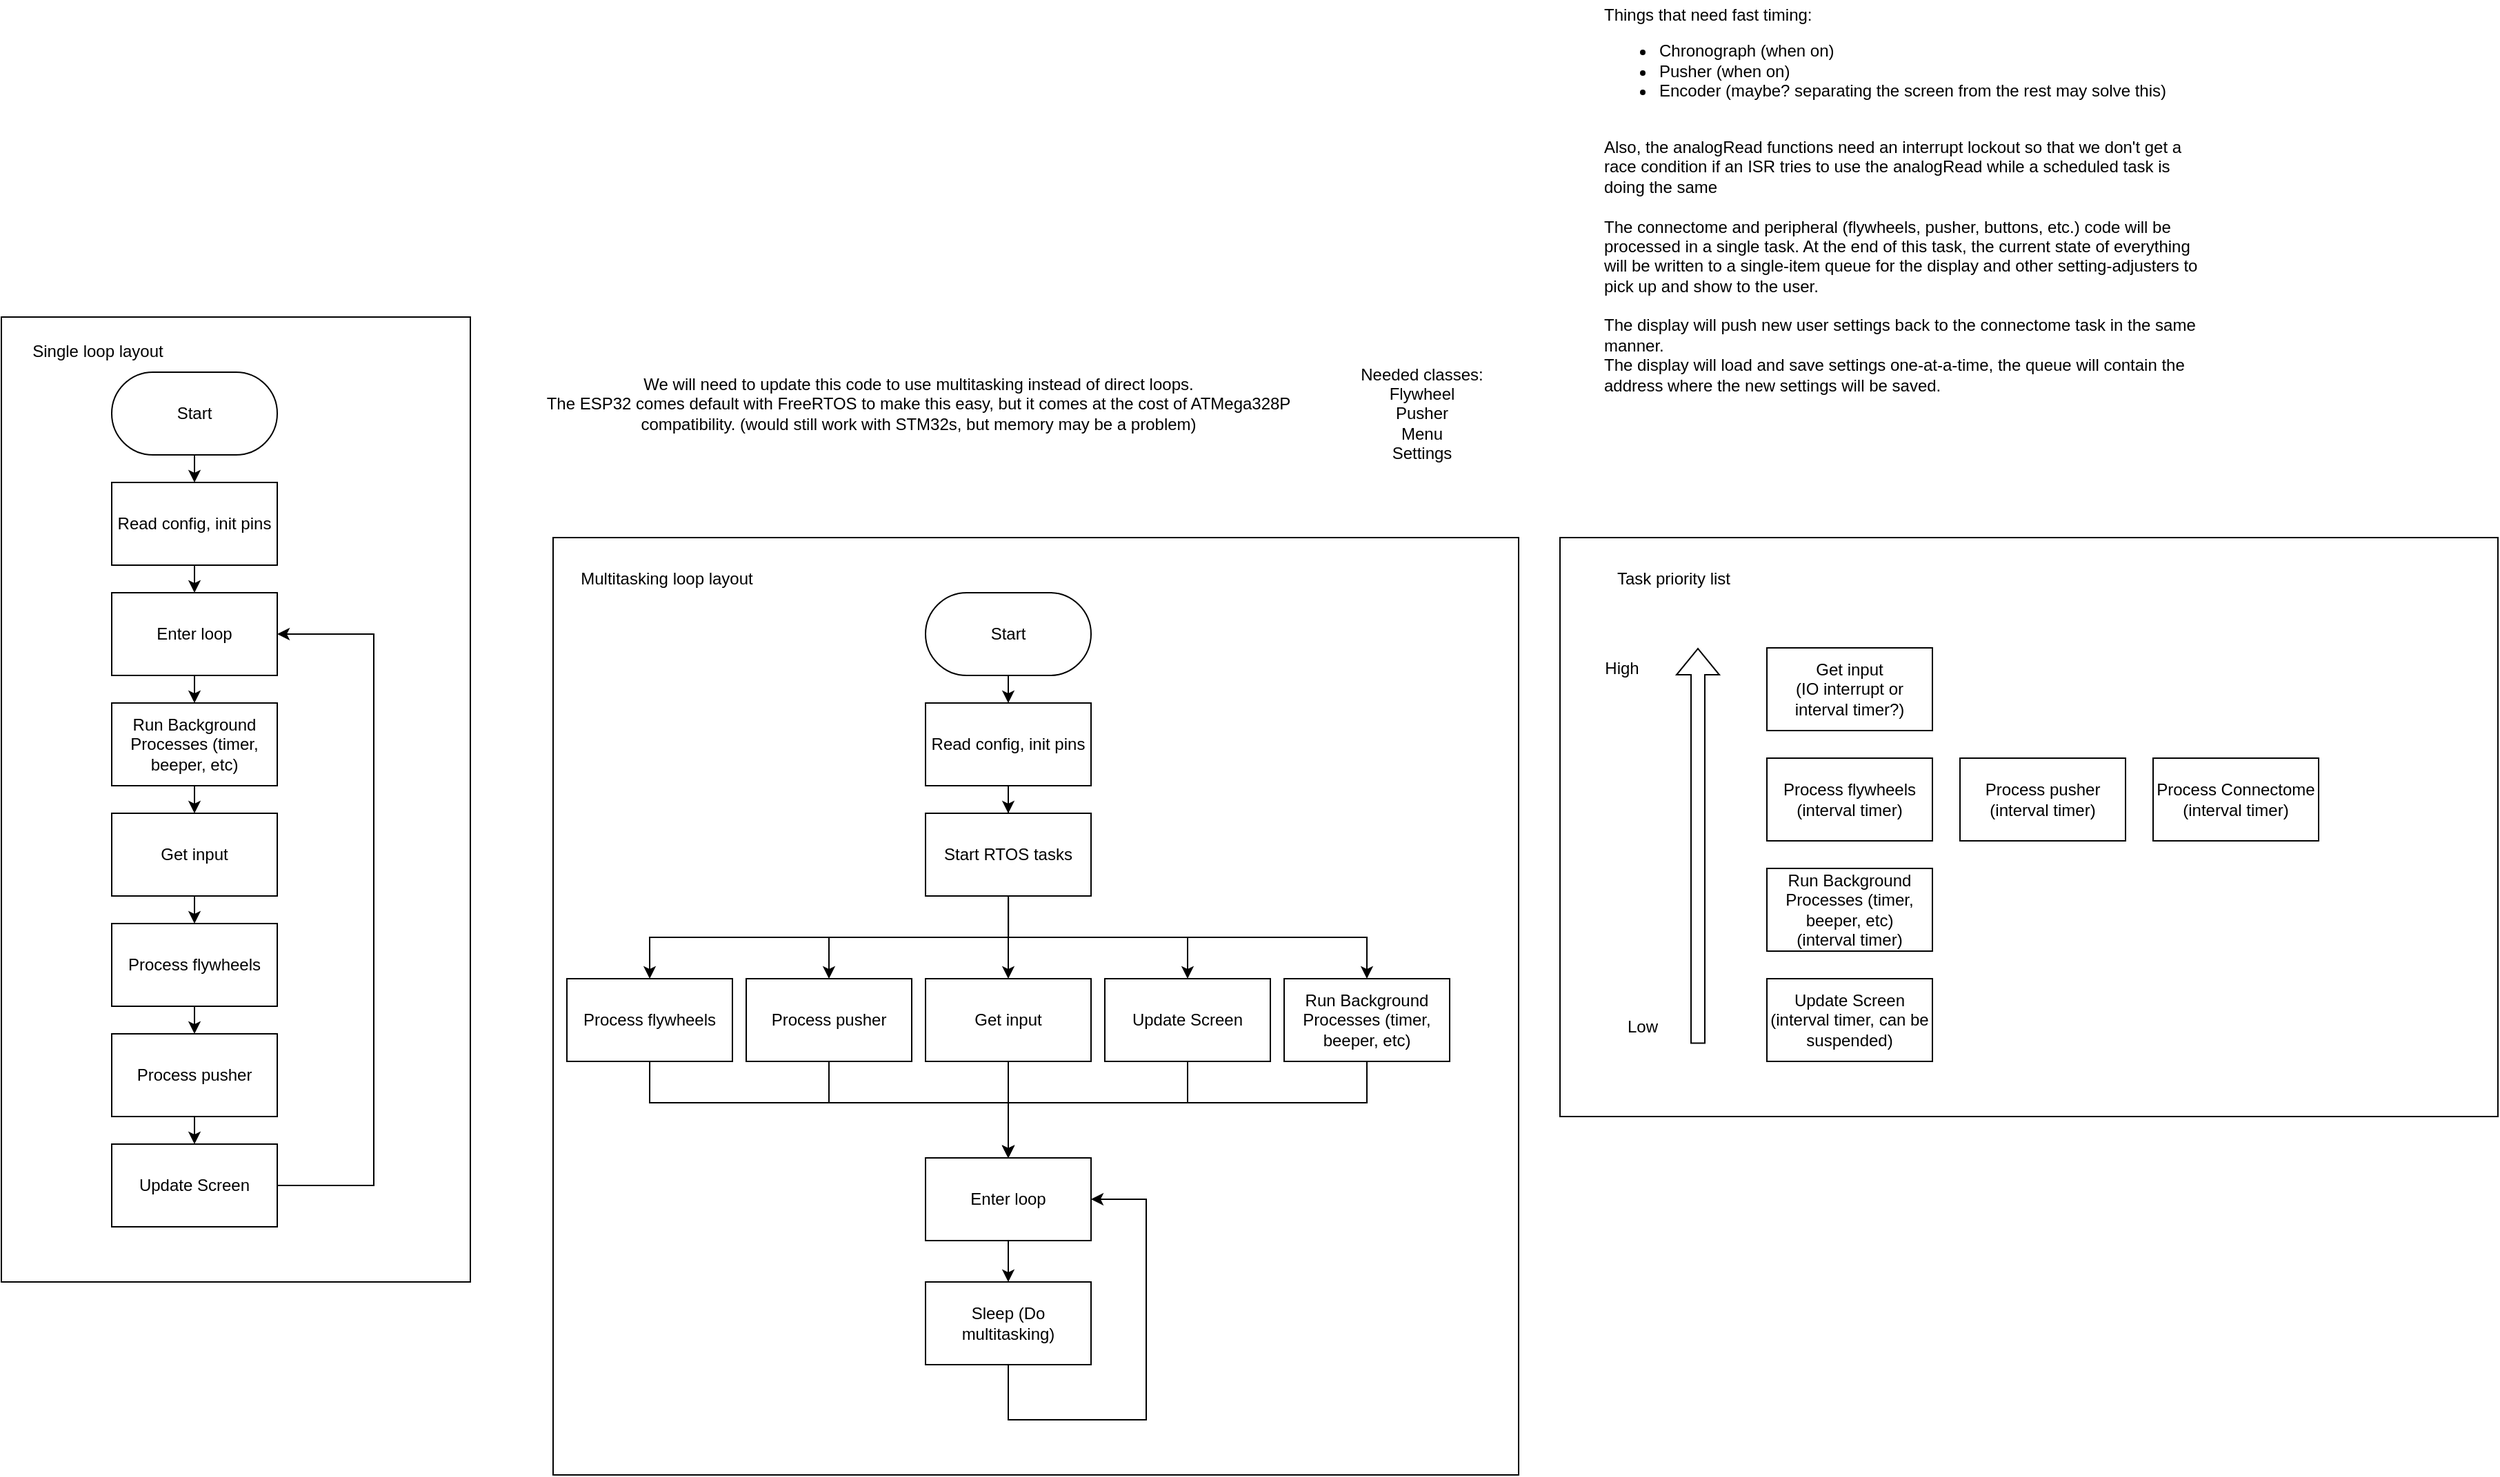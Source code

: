 <mxfile version="22.1.3" type="device" pages="8">
  <diagram name="Main" id="S1vQzTJ0WQg2u6IEPUsZ">
    <mxGraphModel dx="1103" dy="1747" grid="1" gridSize="10" guides="1" tooltips="1" connect="1" arrows="1" fold="1" page="1" pageScale="1" pageWidth="850" pageHeight="1100" math="0" shadow="0">
      <root>
        <mxCell id="0" />
        <mxCell id="1" parent="0" />
        <mxCell id="KM-XIaIKcO5ZtKOd6oEz-45" value="" style="rounded=0;whiteSpace=wrap;html=1;fillColor=none;" vertex="1" parent="1">
          <mxGeometry x="400" y="160" width="700" height="680" as="geometry" />
        </mxCell>
        <mxCell id="KM-XIaIKcO5ZtKOd6oEz-3" value="" style="rounded=0;whiteSpace=wrap;html=1;fillColor=none;" vertex="1" parent="1">
          <mxGeometry width="340" height="700" as="geometry" />
        </mxCell>
        <mxCell id="q971Q7M62E0JYWFewIVm-9" style="edgeStyle=orthogonalEdgeStyle;rounded=0;orthogonalLoop=1;jettySize=auto;html=1;exitX=0.5;exitY=1;exitDx=0;exitDy=0;entryX=0.5;entryY=0;entryDx=0;entryDy=0;" parent="1" source="q971Q7M62E0JYWFewIVm-6" target="q971Q7M62E0JYWFewIVm-8" edge="1">
          <mxGeometry relative="1" as="geometry" />
        </mxCell>
        <mxCell id="q971Q7M62E0JYWFewIVm-6" value="Start" style="rounded=1;whiteSpace=wrap;html=1;arcSize=50;" parent="1" vertex="1">
          <mxGeometry x="80" y="40" width="120" height="60" as="geometry" />
        </mxCell>
        <mxCell id="q971Q7M62E0JYWFewIVm-12" style="edgeStyle=orthogonalEdgeStyle;rounded=0;orthogonalLoop=1;jettySize=auto;html=1;exitX=0.5;exitY=1;exitDx=0;exitDy=0;entryX=0.5;entryY=0;entryDx=0;entryDy=0;" parent="1" source="q971Q7M62E0JYWFewIVm-8" target="q971Q7M62E0JYWFewIVm-10" edge="1">
          <mxGeometry relative="1" as="geometry" />
        </mxCell>
        <mxCell id="q971Q7M62E0JYWFewIVm-8" value="Read config, init pins" style="rounded=0;whiteSpace=wrap;html=1;" parent="1" vertex="1">
          <mxGeometry x="80" y="120" width="120" height="60" as="geometry" />
        </mxCell>
        <mxCell id="q971Q7M62E0JYWFewIVm-22" style="edgeStyle=orthogonalEdgeStyle;rounded=0;orthogonalLoop=1;jettySize=auto;html=1;exitX=0.5;exitY=1;exitDx=0;exitDy=0;entryX=0.5;entryY=0;entryDx=0;entryDy=0;" parent="1" source="q971Q7M62E0JYWFewIVm-10" target="q971Q7M62E0JYWFewIVm-21" edge="1">
          <mxGeometry relative="1" as="geometry" />
        </mxCell>
        <mxCell id="q971Q7M62E0JYWFewIVm-10" value="Enter loop" style="rounded=0;whiteSpace=wrap;html=1;" parent="1" vertex="1">
          <mxGeometry x="80" y="200" width="120" height="60" as="geometry" />
        </mxCell>
        <mxCell id="q971Q7M62E0JYWFewIVm-16" style="edgeStyle=orthogonalEdgeStyle;rounded=0;orthogonalLoop=1;jettySize=auto;html=1;exitX=0.5;exitY=1;exitDx=0;exitDy=0;entryX=0.5;entryY=0;entryDx=0;entryDy=0;" parent="1" source="q971Q7M62E0JYWFewIVm-13" target="q971Q7M62E0JYWFewIVm-15" edge="1">
          <mxGeometry relative="1" as="geometry" />
        </mxCell>
        <mxCell id="q971Q7M62E0JYWFewIVm-13" value="Get input" style="rounded=0;whiteSpace=wrap;html=1;" parent="1" vertex="1">
          <mxGeometry x="80" y="360" width="120" height="60" as="geometry" />
        </mxCell>
        <mxCell id="q971Q7M62E0JYWFewIVm-20" style="edgeStyle=orthogonalEdgeStyle;rounded=0;orthogonalLoop=1;jettySize=auto;html=1;exitX=0.5;exitY=1;exitDx=0;exitDy=0;entryX=0.5;entryY=0;entryDx=0;entryDy=0;" parent="1" source="q971Q7M62E0JYWFewIVm-15" target="q971Q7M62E0JYWFewIVm-17" edge="1">
          <mxGeometry relative="1" as="geometry" />
        </mxCell>
        <mxCell id="q971Q7M62E0JYWFewIVm-15" value="Process flywheels" style="rounded=0;whiteSpace=wrap;html=1;" parent="1" vertex="1">
          <mxGeometry x="80" y="440" width="120" height="60" as="geometry" />
        </mxCell>
        <mxCell id="q971Q7M62E0JYWFewIVm-19" style="edgeStyle=orthogonalEdgeStyle;rounded=0;orthogonalLoop=1;jettySize=auto;html=1;exitX=0.5;exitY=1;exitDx=0;exitDy=0;entryX=0.5;entryY=0;entryDx=0;entryDy=0;" parent="1" source="q971Q7M62E0JYWFewIVm-17" target="q971Q7M62E0JYWFewIVm-18" edge="1">
          <mxGeometry relative="1" as="geometry" />
        </mxCell>
        <mxCell id="q971Q7M62E0JYWFewIVm-17" value="Process pusher" style="rounded=0;whiteSpace=wrap;html=1;" parent="1" vertex="1">
          <mxGeometry x="80" y="520" width="120" height="60" as="geometry" />
        </mxCell>
        <mxCell id="q971Q7M62E0JYWFewIVm-24" style="edgeStyle=orthogonalEdgeStyle;rounded=0;orthogonalLoop=1;jettySize=auto;html=1;exitX=1;exitY=0.5;exitDx=0;exitDy=0;entryX=1;entryY=0.5;entryDx=0;entryDy=0;" parent="1" source="q971Q7M62E0JYWFewIVm-18" target="q971Q7M62E0JYWFewIVm-10" edge="1">
          <mxGeometry relative="1" as="geometry">
            <mxPoint x="230" y="250" as="targetPoint" />
            <Array as="points">
              <mxPoint x="270" y="630" />
              <mxPoint x="270" y="230" />
            </Array>
          </mxGeometry>
        </mxCell>
        <mxCell id="q971Q7M62E0JYWFewIVm-18" value="Update Screen" style="rounded=0;whiteSpace=wrap;html=1;" parent="1" vertex="1">
          <mxGeometry x="80" y="600" width="120" height="60" as="geometry" />
        </mxCell>
        <mxCell id="q971Q7M62E0JYWFewIVm-23" style="edgeStyle=orthogonalEdgeStyle;rounded=0;orthogonalLoop=1;jettySize=auto;html=1;exitX=0.5;exitY=1;exitDx=0;exitDy=0;entryX=0.5;entryY=0;entryDx=0;entryDy=0;" parent="1" source="q971Q7M62E0JYWFewIVm-21" target="q971Q7M62E0JYWFewIVm-13" edge="1">
          <mxGeometry relative="1" as="geometry" />
        </mxCell>
        <mxCell id="q971Q7M62E0JYWFewIVm-21" value="Run Background Processes (timer, beeper, etc)" style="rounded=0;whiteSpace=wrap;html=1;" parent="1" vertex="1">
          <mxGeometry x="80" y="280" width="120" height="60" as="geometry" />
        </mxCell>
        <mxCell id="Ufhu8UNwI29cVYtVg4LL-1" value="Needed classes:&lt;br&gt;Flywheel&lt;br&gt;Pusher&lt;br&gt;Menu&lt;br&gt;Settings" style="text;html=1;strokeColor=none;fillColor=none;align=center;verticalAlign=middle;whiteSpace=wrap;rounded=0;" parent="1" vertex="1">
          <mxGeometry x="950" y="10" width="160" height="120" as="geometry" />
        </mxCell>
        <mxCell id="KM-XIaIKcO5ZtKOd6oEz-1" value="We will need to update this code to use multitasking instead of direct loops.&lt;br&gt;The ESP32 comes default with FreeRTOS to make this easy, but it comes at the cost of ATMega328P compatibility. (would still work with STM32s, but memory may be a problem)&lt;br&gt;&lt;br&gt;" style="text;html=1;strokeColor=none;fillColor=none;align=center;verticalAlign=middle;whiteSpace=wrap;rounded=0;" vertex="1" parent="1">
          <mxGeometry x="380" y="-5" width="570" height="150" as="geometry" />
        </mxCell>
        <mxCell id="KM-XIaIKcO5ZtKOd6oEz-4" value="Single loop layout" style="text;html=1;strokeColor=none;fillColor=none;align=center;verticalAlign=middle;whiteSpace=wrap;rounded=0;" vertex="1" parent="1">
          <mxGeometry x="10" y="10" width="120" height="30" as="geometry" />
        </mxCell>
        <mxCell id="KM-XIaIKcO5ZtKOd6oEz-5" style="edgeStyle=orthogonalEdgeStyle;rounded=0;orthogonalLoop=1;jettySize=auto;html=1;exitX=0.5;exitY=1;exitDx=0;exitDy=0;entryX=0.5;entryY=0;entryDx=0;entryDy=0;" edge="1" parent="1" target="KM-XIaIKcO5ZtKOd6oEz-7">
          <mxGeometry relative="1" as="geometry">
            <mxPoint x="730" y="260" as="sourcePoint" />
          </mxGeometry>
        </mxCell>
        <mxCell id="KM-XIaIKcO5ZtKOd6oEz-43" value="" style="edgeStyle=orthogonalEdgeStyle;rounded=0;orthogonalLoop=1;jettySize=auto;html=1;" edge="1" parent="1" source="KM-XIaIKcO5ZtKOd6oEz-7" target="KM-XIaIKcO5ZtKOd6oEz-24">
          <mxGeometry relative="1" as="geometry" />
        </mxCell>
        <mxCell id="KM-XIaIKcO5ZtKOd6oEz-7" value="Read config, init pins" style="rounded=0;whiteSpace=wrap;html=1;" vertex="1" parent="1">
          <mxGeometry x="670" y="280" width="120" height="60" as="geometry" />
        </mxCell>
        <mxCell id="KM-XIaIKcO5ZtKOd6oEz-11" value="Get input" style="rounded=0;whiteSpace=wrap;html=1;" vertex="1" parent="1">
          <mxGeometry x="670" y="480" width="120" height="60" as="geometry" />
        </mxCell>
        <mxCell id="KM-XIaIKcO5ZtKOd6oEz-13" value="Process flywheels" style="rounded=0;whiteSpace=wrap;html=1;" vertex="1" parent="1">
          <mxGeometry x="410" y="480" width="120" height="60" as="geometry" />
        </mxCell>
        <mxCell id="KM-XIaIKcO5ZtKOd6oEz-15" value="Process pusher" style="rounded=0;whiteSpace=wrap;html=1;" vertex="1" parent="1">
          <mxGeometry x="540" y="480" width="120" height="60" as="geometry" />
        </mxCell>
        <mxCell id="KM-XIaIKcO5ZtKOd6oEz-40" value="" style="edgeStyle=orthogonalEdgeStyle;rounded=0;orthogonalLoop=1;jettySize=auto;html=1;entryX=0.5;entryY=0;entryDx=0;entryDy=0;" edge="1" parent="1" source="KM-XIaIKcO5ZtKOd6oEz-17" target="KM-XIaIKcO5ZtKOd6oEz-36">
          <mxGeometry relative="1" as="geometry">
            <mxPoint x="730" y="610" as="targetPoint" />
            <Array as="points">
              <mxPoint x="860" y="570" />
              <mxPoint x="730" y="570" />
            </Array>
          </mxGeometry>
        </mxCell>
        <mxCell id="KM-XIaIKcO5ZtKOd6oEz-17" value="Update Screen" style="rounded=0;whiteSpace=wrap;html=1;" vertex="1" parent="1">
          <mxGeometry x="800" y="480" width="120" height="60" as="geometry" />
        </mxCell>
        <mxCell id="KM-XIaIKcO5ZtKOd6oEz-42" value="" style="edgeStyle=orthogonalEdgeStyle;rounded=0;orthogonalLoop=1;jettySize=auto;html=1;entryX=0.5;entryY=0;entryDx=0;entryDy=0;" edge="1" parent="1" source="KM-XIaIKcO5ZtKOd6oEz-19" target="KM-XIaIKcO5ZtKOd6oEz-36">
          <mxGeometry relative="1" as="geometry">
            <mxPoint x="990.0" y="650" as="targetPoint" />
            <Array as="points">
              <mxPoint x="990" y="570" />
              <mxPoint x="730" y="570" />
            </Array>
          </mxGeometry>
        </mxCell>
        <mxCell id="KM-XIaIKcO5ZtKOd6oEz-19" value="Run Background Processes (timer, beeper, etc)" style="rounded=0;whiteSpace=wrap;html=1;" vertex="1" parent="1">
          <mxGeometry x="930" y="480" width="120" height="60" as="geometry" />
        </mxCell>
        <mxCell id="KM-XIaIKcO5ZtKOd6oEz-20" value="Start" style="rounded=1;whiteSpace=wrap;html=1;arcSize=50;" vertex="1" parent="1">
          <mxGeometry x="670" y="200" width="120" height="60" as="geometry" />
        </mxCell>
        <mxCell id="KM-XIaIKcO5ZtKOd6oEz-21" value="Sleep (Do multitasking)" style="rounded=0;whiteSpace=wrap;html=1;" vertex="1" parent="1">
          <mxGeometry x="670" y="700" width="120" height="60" as="geometry" />
        </mxCell>
        <mxCell id="KM-XIaIKcO5ZtKOd6oEz-23" value="" style="edgeStyle=orthogonalEdgeStyle;rounded=0;orthogonalLoop=1;jettySize=auto;html=1;entryX=1;entryY=0.5;entryDx=0;entryDy=0;exitX=0.667;exitY=1;exitDx=0;exitDy=0;exitPerimeter=0;" edge="1" parent="1" source="KM-XIaIKcO5ZtKOd6oEz-21" target="KM-XIaIKcO5ZtKOd6oEz-36">
          <mxGeometry relative="1" as="geometry">
            <mxPoint x="729.76" y="830" as="sourcePoint" />
            <mxPoint x="790" y="720" as="targetPoint" />
            <Array as="points">
              <mxPoint x="730" y="760" />
              <mxPoint x="730" y="800" />
              <mxPoint x="830" y="800" />
              <mxPoint x="830" y="640" />
            </Array>
          </mxGeometry>
        </mxCell>
        <mxCell id="KM-XIaIKcO5ZtKOd6oEz-24" value="Start RTOS tasks" style="rounded=0;whiteSpace=wrap;html=1;" vertex="1" parent="1">
          <mxGeometry x="670" y="360" width="120" height="60" as="geometry" />
        </mxCell>
        <mxCell id="KM-XIaIKcO5ZtKOd6oEz-26" value="" style="edgeStyle=orthogonalEdgeStyle;rounded=0;orthogonalLoop=1;jettySize=auto;html=1;entryX=0.5;entryY=0;entryDx=0;entryDy=0;" edge="1" parent="1" target="KM-XIaIKcO5ZtKOd6oEz-11">
          <mxGeometry relative="1" as="geometry">
            <mxPoint x="730.03" y="420" as="sourcePoint" />
            <mxPoint x="790.27" y="310" as="targetPoint" />
            <Array as="points">
              <mxPoint x="730" y="450" />
              <mxPoint x="730" y="450" />
            </Array>
          </mxGeometry>
        </mxCell>
        <mxCell id="KM-XIaIKcO5ZtKOd6oEz-27" value="" style="edgeStyle=orthogonalEdgeStyle;rounded=0;orthogonalLoop=1;jettySize=auto;html=1;entryX=0.5;entryY=0;entryDx=0;entryDy=0;" edge="1" parent="1" target="KM-XIaIKcO5ZtKOd6oEz-17">
          <mxGeometry relative="1" as="geometry">
            <mxPoint x="730" y="420" as="sourcePoint" />
            <mxPoint x="740" y="490" as="targetPoint" />
            <Array as="points">
              <mxPoint x="730" y="450" />
              <mxPoint x="860" y="450" />
            </Array>
          </mxGeometry>
        </mxCell>
        <mxCell id="KM-XIaIKcO5ZtKOd6oEz-28" value="" style="edgeStyle=orthogonalEdgeStyle;rounded=0;orthogonalLoop=1;jettySize=auto;html=1;entryX=0.5;entryY=0;entryDx=0;entryDy=0;" edge="1" parent="1" target="KM-XIaIKcO5ZtKOd6oEz-19">
          <mxGeometry relative="1" as="geometry">
            <mxPoint x="730" y="420" as="sourcePoint" />
            <mxPoint x="860.06" y="460" as="targetPoint" />
            <Array as="points">
              <mxPoint x="730" y="450" />
              <mxPoint x="990" y="450" />
            </Array>
          </mxGeometry>
        </mxCell>
        <mxCell id="KM-XIaIKcO5ZtKOd6oEz-29" value="" style="edgeStyle=orthogonalEdgeStyle;rounded=0;orthogonalLoop=1;jettySize=auto;html=1;entryX=0.5;entryY=0;entryDx=0;entryDy=0;" edge="1" parent="1" target="KM-XIaIKcO5ZtKOd6oEz-15">
          <mxGeometry relative="1" as="geometry">
            <mxPoint x="730.06" y="420" as="sourcePoint" />
            <mxPoint x="660.03" y="490" as="targetPoint" />
            <Array as="points">
              <mxPoint x="730" y="450" />
              <mxPoint x="600" y="450" />
            </Array>
          </mxGeometry>
        </mxCell>
        <mxCell id="KM-XIaIKcO5ZtKOd6oEz-30" value="" style="edgeStyle=orthogonalEdgeStyle;rounded=0;orthogonalLoop=1;jettySize=auto;html=1;entryX=0.5;entryY=0;entryDx=0;entryDy=0;exitX=0.5;exitY=1;exitDx=0;exitDy=0;" edge="1" parent="1" source="KM-XIaIKcO5ZtKOd6oEz-24">
          <mxGeometry relative="1" as="geometry">
            <mxPoint x="600.09" y="420" as="sourcePoint" />
            <mxPoint x="470.03" y="480" as="targetPoint" />
            <Array as="points">
              <mxPoint x="730" y="450" />
              <mxPoint x="470" y="450" />
            </Array>
          </mxGeometry>
        </mxCell>
        <mxCell id="KM-XIaIKcO5ZtKOd6oEz-34" value="" style="edgeStyle=orthogonalEdgeStyle;rounded=0;orthogonalLoop=1;jettySize=auto;html=1;entryX=0.5;entryY=0;entryDx=0;entryDy=0;" edge="1" parent="1" target="KM-XIaIKcO5ZtKOd6oEz-36">
          <mxGeometry relative="1" as="geometry">
            <mxPoint x="470.03" y="540" as="sourcePoint" />
            <mxPoint x="720" y="640" as="targetPoint" />
            <Array as="points">
              <mxPoint x="470" y="570" />
              <mxPoint x="730" y="570" />
            </Array>
          </mxGeometry>
        </mxCell>
        <mxCell id="KM-XIaIKcO5ZtKOd6oEz-44" value="" style="edgeStyle=orthogonalEdgeStyle;rounded=0;orthogonalLoop=1;jettySize=auto;html=1;" edge="1" parent="1" source="KM-XIaIKcO5ZtKOd6oEz-36" target="KM-XIaIKcO5ZtKOd6oEz-21">
          <mxGeometry relative="1" as="geometry" />
        </mxCell>
        <mxCell id="KM-XIaIKcO5ZtKOd6oEz-36" value="Enter loop" style="rounded=0;whiteSpace=wrap;html=1;" vertex="1" parent="1">
          <mxGeometry x="670" y="610" width="120" height="60" as="geometry" />
        </mxCell>
        <mxCell id="KM-XIaIKcO5ZtKOd6oEz-37" value="" style="edgeStyle=orthogonalEdgeStyle;rounded=0;orthogonalLoop=1;jettySize=auto;html=1;entryX=0.5;entryY=0;entryDx=0;entryDy=0;exitX=0.5;exitY=1;exitDx=0;exitDy=0;" edge="1" parent="1" source="KM-XIaIKcO5ZtKOd6oEz-15" target="KM-XIaIKcO5ZtKOd6oEz-36">
          <mxGeometry relative="1" as="geometry">
            <mxPoint x="600" y="550" as="sourcePoint" />
            <mxPoint x="720.03" y="640" as="targetPoint" />
            <Array as="points">
              <mxPoint x="600" y="570" />
              <mxPoint x="730" y="570" />
            </Array>
          </mxGeometry>
        </mxCell>
        <mxCell id="KM-XIaIKcO5ZtKOd6oEz-38" value="" style="edgeStyle=orthogonalEdgeStyle;rounded=0;orthogonalLoop=1;jettySize=auto;html=1;exitX=0.5;exitY=1;exitDx=0;exitDy=0;entryX=0.5;entryY=0;entryDx=0;entryDy=0;" edge="1" parent="1" source="KM-XIaIKcO5ZtKOd6oEz-11" target="KM-XIaIKcO5ZtKOd6oEz-36">
          <mxGeometry relative="1" as="geometry">
            <mxPoint x="729.86" y="550" as="sourcePoint" />
            <mxPoint x="729.86" y="590" as="targetPoint" />
            <Array as="points" />
          </mxGeometry>
        </mxCell>
        <mxCell id="KM-XIaIKcO5ZtKOd6oEz-46" value="Multitasking loop layout" style="text;html=1;strokeColor=none;fillColor=none;align=center;verticalAlign=middle;whiteSpace=wrap;rounded=0;" vertex="1" parent="1">
          <mxGeometry x="415" y="175" width="135" height="30" as="geometry" />
        </mxCell>
        <mxCell id="KM-XIaIKcO5ZtKOd6oEz-47" value="" style="rounded=0;whiteSpace=wrap;html=1;fillColor=none;" vertex="1" parent="1">
          <mxGeometry x="1130" y="160" width="680" height="420" as="geometry" />
        </mxCell>
        <mxCell id="KM-XIaIKcO5ZtKOd6oEz-48" value="Task priority list" style="text;html=1;strokeColor=none;fillColor=none;align=center;verticalAlign=middle;whiteSpace=wrap;rounded=0;" vertex="1" parent="1">
          <mxGeometry x="1145" y="175" width="135" height="30" as="geometry" />
        </mxCell>
        <mxCell id="KM-XIaIKcO5ZtKOd6oEz-49" value="Process flywheels&lt;br&gt;(interval timer)" style="rounded=0;whiteSpace=wrap;html=1;" vertex="1" parent="1">
          <mxGeometry x="1280" y="320" width="120" height="60" as="geometry" />
        </mxCell>
        <mxCell id="KM-XIaIKcO5ZtKOd6oEz-50" value="Process pusher&lt;br&gt;(interval timer)" style="rounded=0;whiteSpace=wrap;html=1;" vertex="1" parent="1">
          <mxGeometry x="1420" y="320" width="120" height="60" as="geometry" />
        </mxCell>
        <mxCell id="KM-XIaIKcO5ZtKOd6oEz-52" value="Get input&lt;br&gt;(IO interrupt or interval timer?)" style="rounded=0;whiteSpace=wrap;html=1;" vertex="1" parent="1">
          <mxGeometry x="1280" y="240" width="120" height="60" as="geometry" />
        </mxCell>
        <mxCell id="KM-XIaIKcO5ZtKOd6oEz-53" value="Run Background Processes (timer, beeper, etc)&lt;br&gt;(interval timer)" style="rounded=0;whiteSpace=wrap;html=1;" vertex="1" parent="1">
          <mxGeometry x="1280" y="400" width="120" height="60" as="geometry" />
        </mxCell>
        <mxCell id="KM-XIaIKcO5ZtKOd6oEz-54" value="Update Screen&lt;br&gt;(interval timer, can be suspended)" style="rounded=0;whiteSpace=wrap;html=1;" vertex="1" parent="1">
          <mxGeometry x="1280" y="480" width="120" height="60" as="geometry" />
        </mxCell>
        <mxCell id="KM-XIaIKcO5ZtKOd6oEz-55" value="" style="shape=flexArrow;endArrow=classic;html=1;rounded=0;" edge="1" parent="1">
          <mxGeometry width="50" height="50" relative="1" as="geometry">
            <mxPoint x="1230" y="527.31" as="sourcePoint" />
            <mxPoint x="1230" y="240" as="targetPoint" />
          </mxGeometry>
        </mxCell>
        <mxCell id="KM-XIaIKcO5ZtKOd6oEz-57" value="High" style="text;html=1;strokeColor=none;fillColor=none;align=center;verticalAlign=middle;whiteSpace=wrap;rounded=0;" vertex="1" parent="1">
          <mxGeometry x="1145" y="240" width="60" height="30" as="geometry" />
        </mxCell>
        <mxCell id="KM-XIaIKcO5ZtKOd6oEz-58" value="Low" style="text;html=1;strokeColor=none;fillColor=none;align=center;verticalAlign=middle;whiteSpace=wrap;rounded=0;" vertex="1" parent="1">
          <mxGeometry x="1160" y="500" width="60" height="30" as="geometry" />
        </mxCell>
        <mxCell id="KM-XIaIKcO5ZtKOd6oEz-60" value="Process Connectome&lt;br&gt;(interval timer)" style="rounded=0;whiteSpace=wrap;html=1;" vertex="1" parent="1">
          <mxGeometry x="1560" y="320" width="120" height="60" as="geometry" />
        </mxCell>
        <mxCell id="LydwTR3mGLWDLADSgF-S-2" value="Things that need fast timing:&lt;br&gt;&lt;ul&gt;&lt;li&gt;Chronograph (when on)&lt;/li&gt;&lt;li&gt;Pusher (when on)&lt;/li&gt;&lt;li&gt;Encoder (maybe? separating the screen from the rest may solve this)&lt;/li&gt;&lt;/ul&gt;&lt;br&gt;Also, the analogRead functions need an interrupt lockout so that we don&#39;t get a race condition if an ISR tries to use the analogRead while a scheduled task is doing the same&lt;br&gt;&lt;br&gt;The connectome and peripheral (flywheels, pusher, buttons, etc.) code will be processed in a single task. At the end of this task, the current state of everything will be written to a single-item queue for the display and other setting-adjusters to pick up and show to the user.&lt;br&gt;&amp;nbsp;&lt;br&gt;The display will push new user settings back to the connectome task in the same manner.&lt;br&gt;The display will load and save settings one-at-a-time, the queue will contain the address where the new settings will be saved." style="text;html=1;strokeColor=none;fillColor=none;align=left;verticalAlign=middle;whiteSpace=wrap;rounded=0;" vertex="1" parent="1">
          <mxGeometry x="1160" y="-230" width="440" height="290" as="geometry" />
        </mxCell>
      </root>
    </mxGraphModel>
  </diagram>
  <diagram id="bsquM2K0iheDTah16RhR" name="BKProcess">
    <mxGraphModel dx="1434" dy="841" grid="1" gridSize="10" guides="1" tooltips="1" connect="1" arrows="1" fold="1" page="1" pageScale="1" pageWidth="850" pageHeight="1100" math="0" shadow="0">
      <root>
        <mxCell id="0" />
        <mxCell id="1" parent="0" />
        <mxCell id="mD_ZFdqCyU3dgWbyYu75-1" value="&lt;h1&gt;Background Process handler&lt;/h1&gt;&lt;p&gt;Some things like ESC pulses (if D-SHOT) and countdown timers (like the global tick counter) or the buzzer need to be run every cycle. That happens here each box here will represent its own globally available class&lt;/p&gt;" style="text;html=1;strokeColor=none;fillColor=none;spacing=5;spacingTop=-20;whiteSpace=wrap;overflow=hidden;rounded=0;" parent="1" vertex="1">
          <mxGeometry x="10" y="10" width="410" height="120" as="geometry" />
        </mxCell>
        <mxCell id="mD_ZFdqCyU3dgWbyYu75-2" style="edgeStyle=orthogonalEdgeStyle;rounded=0;orthogonalLoop=1;jettySize=auto;html=1;exitX=0.5;exitY=1;exitDx=0;exitDy=0;entryX=0.494;entryY=-0.065;entryDx=0;entryDy=0;entryPerimeter=0;" parent="1" source="mD_ZFdqCyU3dgWbyYu75-3" target="mD_ZFdqCyU3dgWbyYu75-5" edge="1">
          <mxGeometry relative="1" as="geometry" />
        </mxCell>
        <mxCell id="mD_ZFdqCyU3dgWbyYu75-3" value="Enter" style="rounded=1;whiteSpace=wrap;html=1;arcSize=50;" parent="1" vertex="1">
          <mxGeometry x="80" y="120" width="120" height="60" as="geometry" />
        </mxCell>
        <mxCell id="WmsKazbBQj7d4qPn1dMW-2" style="edgeStyle=orthogonalEdgeStyle;rounded=0;orthogonalLoop=1;jettySize=auto;html=1;exitX=0.5;exitY=1;exitDx=0;exitDy=0;entryX=0.5;entryY=0;entryDx=0;entryDy=0;" parent="1" source="mD_ZFdqCyU3dgWbyYu75-5" target="mD_ZFdqCyU3dgWbyYu75-8" edge="1">
          <mxGeometry relative="1" as="geometry" />
        </mxCell>
        <mxCell id="mD_ZFdqCyU3dgWbyYu75-5" value="GetTicks()" style="rounded=0;whiteSpace=wrap;html=1;" parent="1" vertex="1">
          <mxGeometry x="80" y="200" width="120" height="60" as="geometry" />
        </mxCell>
        <mxCell id="mD_ZFdqCyU3dgWbyYu75-6" value="Return" style="rounded=1;whiteSpace=wrap;html=1;arcSize=50;" parent="1" vertex="1">
          <mxGeometry x="80" y="360" width="120" height="60" as="geometry" />
        </mxCell>
        <mxCell id="WmsKazbBQj7d4qPn1dMW-3" style="edgeStyle=orthogonalEdgeStyle;rounded=0;orthogonalLoop=1;jettySize=auto;html=1;exitX=0.5;exitY=1;exitDx=0;exitDy=0;entryX=0.5;entryY=0;entryDx=0;entryDy=0;" parent="1" source="mD_ZFdqCyU3dgWbyYu75-8" target="mD_ZFdqCyU3dgWbyYu75-6" edge="1">
          <mxGeometry relative="1" as="geometry" />
        </mxCell>
        <mxCell id="mD_ZFdqCyU3dgWbyYu75-8" value="Buzzer()" style="rounded=0;whiteSpace=wrap;html=1;" parent="1" vertex="1">
          <mxGeometry x="80" y="280" width="120" height="60" as="geometry" />
        </mxCell>
        <mxCell id="mD_ZFdqCyU3dgWbyYu75-9" value="Everything in the arduino core should have millis(), but this makes it one step more general" style="text;html=1;strokeColor=none;fillColor=none;align=center;verticalAlign=middle;whiteSpace=wrap;rounded=0;" parent="1" vertex="1">
          <mxGeometry x="220" y="190" width="230" height="80" as="geometry" />
        </mxCell>
        <mxCell id="WmsKazbBQj7d4qPn1dMW-1" value="The buzzer will count down with this class, it can be enabled from anywhere, but it&#39;s time-of-life will be determined here" style="text;html=1;strokeColor=none;fillColor=none;align=center;verticalAlign=middle;whiteSpace=wrap;rounded=0;" parent="1" vertex="1">
          <mxGeometry x="230" y="270" width="240" height="70" as="geometry" />
        </mxCell>
      </root>
    </mxGraphModel>
  </diagram>
  <diagram id="3Bh--NBAPYmBV9mKjsxZ" name="Input">
    <mxGraphModel dx="961" dy="633" grid="1" gridSize="10" guides="1" tooltips="1" connect="1" arrows="1" fold="1" page="1" pageScale="1" pageWidth="850" pageHeight="1100" math="0" shadow="0">
      <root>
        <mxCell id="0" />
        <mxCell id="1" parent="0" />
        <mxCell id="MHEMHQJvOe5p6df1pw86-2" value="&lt;h1&gt;Input abstraction Layer&lt;/h1&gt;&lt;p&gt;Input pins are mapped to variables that can be used by all platforms and configurations. This will allow things that may not be connected to be processed without much difference.&lt;/p&gt;" style="text;html=1;strokeColor=none;fillColor=none;spacing=5;spacingTop=-20;whiteSpace=wrap;overflow=hidden;rounded=0;" parent="1" vertex="1">
          <mxGeometry x="10" y="10" width="330" height="120" as="geometry" />
        </mxCell>
        <mxCell id="MHEMHQJvOe5p6df1pw86-7" style="edgeStyle=orthogonalEdgeStyle;rounded=0;orthogonalLoop=1;jettySize=auto;html=1;exitX=0.5;exitY=1;exitDx=0;exitDy=0;entryX=0.494;entryY=-0.065;entryDx=0;entryDy=0;entryPerimeter=0;" parent="1" source="MHEMHQJvOe5p6df1pw86-3" target="MHEMHQJvOe5p6df1pw86-4" edge="1">
          <mxGeometry relative="1" as="geometry" />
        </mxCell>
        <mxCell id="MHEMHQJvOe5p6df1pw86-3" value="Enter" style="rounded=1;whiteSpace=wrap;html=1;arcSize=50;" parent="1" vertex="1">
          <mxGeometry x="80" y="120" width="120" height="60" as="geometry" />
        </mxCell>
        <mxCell id="MHEMHQJvOe5p6df1pw86-8" style="edgeStyle=orthogonalEdgeStyle;rounded=0;orthogonalLoop=1;jettySize=auto;html=1;exitX=0.5;exitY=1;exitDx=0;exitDy=0;entryX=0.5;entryY=0;entryDx=0;entryDy=0;" parent="1" source="MHEMHQJvOe5p6df1pw86-4" target="MHEMHQJvOe5p6df1pw86-6" edge="1">
          <mxGeometry relative="1" as="geometry" />
        </mxCell>
        <mxCell id="MHEMHQJvOe5p6df1pw86-4" value="Map inputs" style="rounded=0;whiteSpace=wrap;html=1;" parent="1" vertex="1">
          <mxGeometry x="80" y="200" width="120" height="60" as="geometry" />
        </mxCell>
        <mxCell id="MHEMHQJvOe5p6df1pw86-6" value="Return" style="rounded=1;whiteSpace=wrap;html=1;arcSize=50;" parent="1" vertex="1">
          <mxGeometry x="80" y="280" width="120" height="60" as="geometry" />
        </mxCell>
        <mxCell id="MHEMHQJvOe5p6df1pw86-9" value="This will be an input class with readonly members (see: https://stackoverflow.com/questions/5424042/class-variables-public-access-read-only-but-private-access-read-write)" style="text;html=1;strokeColor=none;fillColor=none;align=center;verticalAlign=middle;whiteSpace=wrap;rounded=0;" parent="1" vertex="1">
          <mxGeometry x="210" y="190" width="330" height="80" as="geometry" />
        </mxCell>
      </root>
    </mxGraphModel>
  </diagram>
  <diagram id="68GvKNVA1mP3gbJ24CfT" name="Flywheel Process">
    <mxGraphModel dx="1434" dy="841" grid="1" gridSize="10" guides="1" tooltips="1" connect="1" arrows="1" fold="1" page="1" pageScale="1" pageWidth="850" pageHeight="1100" math="0" shadow="0">
      <root>
        <mxCell id="0" />
        <mxCell id="1" parent="0" />
        <mxCell id="2d1kuuoPiERxN79Q7k8u-1" value="&lt;h1&gt;Flywheel process&lt;/h1&gt;&lt;p&gt;Will have its own ticker function because some types of motors (namely DShot) need to be sent manually each frame. Also (Namely DShot) telemetry must be collected every frame&lt;/p&gt;" style="text;html=1;strokeColor=none;fillColor=none;spacing=5;spacingTop=-20;whiteSpace=wrap;overflow=hidden;rounded=0;" parent="1" vertex="1">
          <mxGeometry x="10" y="10" width="330" height="120" as="geometry" />
        </mxCell>
        <mxCell id="2d1kuuoPiERxN79Q7k8u-2" style="edgeStyle=orthogonalEdgeStyle;rounded=0;orthogonalLoop=1;jettySize=auto;html=1;exitX=0.5;exitY=1;exitDx=0;exitDy=0;entryX=0.494;entryY=-0.065;entryDx=0;entryDy=0;entryPerimeter=0;" parent="1" source="2d1kuuoPiERxN79Q7k8u-3" target="2d1kuuoPiERxN79Q7k8u-5" edge="1">
          <mxGeometry relative="1" as="geometry" />
        </mxCell>
        <mxCell id="2d1kuuoPiERxN79Q7k8u-3" value="Enter" style="rounded=1;whiteSpace=wrap;html=1;arcSize=50;" parent="1" vertex="1">
          <mxGeometry x="80" y="120" width="120" height="60" as="geometry" />
        </mxCell>
        <mxCell id="2d1kuuoPiERxN79Q7k8u-9" style="edgeStyle=orthogonalEdgeStyle;rounded=0;orthogonalLoop=1;jettySize=auto;html=1;exitX=0.5;exitY=1;exitDx=0;exitDy=0;entryX=0.5;entryY=0;entryDx=0;entryDy=0;" parent="1" source="2d1kuuoPiERxN79Q7k8u-5" target="2d1kuuoPiERxN79Q7k8u-8" edge="1">
          <mxGeometry relative="1" as="geometry" />
        </mxCell>
        <mxCell id="2d1kuuoPiERxN79Q7k8u-5" value="Drive Motor" style="rounded=0;whiteSpace=wrap;html=1;" parent="1" vertex="1">
          <mxGeometry x="80" y="200" width="120" height="60" as="geometry" />
        </mxCell>
        <mxCell id="2d1kuuoPiERxN79Q7k8u-6" value="Return" style="rounded=1;whiteSpace=wrap;html=1;arcSize=50;" parent="1" vertex="1">
          <mxGeometry x="80" y="460" width="120" height="60" as="geometry" />
        </mxCell>
        <mxCell id="2d1kuuoPiERxN79Q7k8u-7" value="Set the motor output with the latest throttle value" style="text;html=1;strokeColor=none;fillColor=none;align=center;verticalAlign=middle;whiteSpace=wrap;rounded=0;" parent="1" vertex="1">
          <mxGeometry x="210" y="190" width="330" height="80" as="geometry" />
        </mxCell>
        <mxCell id="2d1kuuoPiERxN79Q7k8u-8" value="Process speed" style="rounded=0;whiteSpace=wrap;html=1;" parent="1" vertex="1">
          <mxGeometry x="80" y="280" width="120" height="60" as="geometry" />
        </mxCell>
        <mxCell id="2d1kuuoPiERxN79Q7k8u-10" value="The motor class with have a HasReachedSpeed() boolean. With closed loop motors, this will look at real throttle values and determine if this has happened, but with dumber motor types, this will be timer based, with the correct delays set in the config file" style="text;html=1;strokeColor=none;fillColor=none;align=center;verticalAlign=middle;whiteSpace=wrap;rounded=0;" parent="1" vertex="1">
          <mxGeometry x="225" y="270" width="400" height="100" as="geometry" />
        </mxCell>
        <mxCell id="2d1kuuoPiERxN79Q7k8u-11" value="Note: for closed loop motors, we need to relate throttle value to RPM. we need a calibration function for that, and the ability to save the resulting values into ROM. (Also a default function)" style="text;html=1;strokeColor=none;fillColor=none;align=center;verticalAlign=middle;whiteSpace=wrap;rounded=0;" parent="1" vertex="1">
          <mxGeometry x="410" y="40" width="240" height="130" as="geometry" />
        </mxCell>
        <mxCell id="y2mwHZ2qFYU278MQIaG0-1" value="internally, the flywheel handler should operate from&amp;nbsp;FLYWHEEL_SPEED_MIN to FLYWHEEL_SPEED_MAX&lt;br&gt;when we want to know &quot;true&quot; RPM, we map this to the real RPM value (that is, if we dont have bidirectional dshot)&lt;br&gt;&lt;br&gt;when we need to write a value to the ESC, we map the internal value to&amp;nbsp;ESC_OUTPUT_MIN / MAX" style="text;html=1;strokeColor=none;fillColor=none;align=center;verticalAlign=middle;whiteSpace=wrap;rounded=0;" vertex="1" parent="1">
          <mxGeometry x="100" y="590" width="380" height="210" as="geometry" />
        </mxCell>
      </root>
    </mxGraphModel>
  </diagram>
  <diagram id="GrL_Apm6GFU2-oQZu7ur" name="PusherProcess">
    <mxGraphModel dx="1434" dy="841" grid="1" gridSize="10" guides="1" tooltips="1" connect="1" arrows="1" fold="1" page="1" pageScale="1" pageWidth="850" pageHeight="1100" math="0" shadow="0">
      <root>
        <mxCell id="0" />
        <mxCell id="1" parent="0" />
        <mxCell id="Z2W0BY5XMFeomVGp_JNg-1" value="&lt;h1&gt;Handler&lt;/h1&gt;&lt;p&gt;For all types of backends, we can pass back several push types:&lt;/p&gt;&lt;p&gt;sending a trigger event will initialize one of these modes, and it will run until otherwise specified&lt;/p&gt;&lt;p&gt;full-auto:&lt;/p&gt;&lt;p&gt;speed (speed is unitless, and is mapped from max to the max speed as configured by delay)&lt;/p&gt;&lt;p&gt;burst:&lt;/p&gt;&lt;p&gt;speed + count&lt;/p&gt;&lt;p&gt;&lt;br&gt;&lt;/p&gt;" style="text;html=1;strokeColor=none;fillColor=none;spacing=5;spacingTop=-20;whiteSpace=wrap;overflow=hidden;rounded=0;" parent="1" vertex="1">
          <mxGeometry x="20" y="20" width="390" height="370" as="geometry" />
        </mxCell>
      </root>
    </mxGraphModel>
  </diagram>
  <diagram id="kuhQbk82_P6Rk2dcyBhM" name="MenuLayout">
    <mxGraphModel dx="1434" dy="841" grid="1" gridSize="10" guides="1" tooltips="1" connect="1" arrows="1" fold="1" page="1" pageScale="1" pageWidth="850" pageHeight="1100" math="0" shadow="0">
      <root>
        <mxCell id="0" />
        <mxCell id="1" parent="0" />
        <mxCell id="vCmEoQ4axBjhFHnykl6A-1" value="&lt;h1&gt;Connectome and Menu&lt;/h1&gt;&lt;p&gt;There will be a struct/class that contains all the live settings for the blaster.&lt;/p&gt;&lt;p&gt;The connectome will take input and behave blindly according to these settings.&lt;/p&gt;&lt;p&gt;The menu object will edit these settings. This way, we can have multiple sources of edits (web over http or on the on-board screen) and they will not affect how the connectome functions&lt;/p&gt;&lt;p&gt;&lt;br&gt;&lt;/p&gt;" style="text;html=1;strokeColor=none;fillColor=none;spacing=5;spacingTop=-20;whiteSpace=wrap;overflow=hidden;rounded=0;" parent="1" vertex="1">
          <mxGeometry x="40" y="40" width="410" height="180" as="geometry" />
        </mxCell>
        <mxCell id="oS4LZUIGWyryh4xkqikM-32" style="edgeStyle=orthogonalEdgeStyle;rounded=0;orthogonalLoop=1;jettySize=auto;html=1;exitX=1;exitY=0.5;exitDx=0;exitDy=0;entryX=0;entryY=0.5;entryDx=0;entryDy=0;" parent="1" source="oS4LZUIGWyryh4xkqikM-2" target="oS4LZUIGWyryh4xkqikM-31" edge="1">
          <mxGeometry relative="1" as="geometry" />
        </mxCell>
        <mxCell id="oS4LZUIGWyryh4xkqikM-39" style="edgeStyle=orthogonalEdgeStyle;rounded=0;orthogonalLoop=1;jettySize=auto;html=1;exitX=1;exitY=0.5;exitDx=0;exitDy=0;entryX=0;entryY=0.5;entryDx=0;entryDy=0;" parent="1" source="oS4LZUIGWyryh4xkqikM-2" target="oS4LZUIGWyryh4xkqikM-33" edge="1">
          <mxGeometry relative="1" as="geometry" />
        </mxCell>
        <mxCell id="oS4LZUIGWyryh4xkqikM-43" style="edgeStyle=orthogonalEdgeStyle;rounded=0;orthogonalLoop=1;jettySize=auto;html=1;exitX=1;exitY=0.5;exitDx=0;exitDy=0;entryX=0;entryY=0.5;entryDx=0;entryDy=0;" parent="1" source="oS4LZUIGWyryh4xkqikM-2" target="oS4LZUIGWyryh4xkqikM-42" edge="1">
          <mxGeometry relative="1" as="geometry" />
        </mxCell>
        <mxCell id="oS4LZUIGWyryh4xkqikM-68" style="edgeStyle=orthogonalEdgeStyle;rounded=0;orthogonalLoop=1;jettySize=auto;html=1;exitX=1;exitY=0.5;exitDx=0;exitDy=0;entryX=0;entryY=0.5;entryDx=0;entryDy=0;" parent="1" source="oS4LZUIGWyryh4xkqikM-2" target="oS4LZUIGWyryh4xkqikM-67" edge="1">
          <mxGeometry relative="1" as="geometry" />
        </mxCell>
        <mxCell id="oS4LZUIGWyryh4xkqikM-79" style="edgeStyle=orthogonalEdgeStyle;rounded=0;orthogonalLoop=1;jettySize=auto;html=1;exitX=1;exitY=0.5;exitDx=0;exitDy=0;entryX=0;entryY=0.5;entryDx=0;entryDy=0;" parent="1" source="oS4LZUIGWyryh4xkqikM-2" target="oS4LZUIGWyryh4xkqikM-78" edge="1">
          <mxGeometry relative="1" as="geometry" />
        </mxCell>
        <mxCell id="oS4LZUIGWyryh4xkqikM-105" style="edgeStyle=orthogonalEdgeStyle;rounded=0;orthogonalLoop=1;jettySize=auto;html=1;exitX=0.5;exitY=1;exitDx=0;exitDy=0;entryX=0.5;entryY=0;entryDx=0;entryDy=0;" parent="1" source="oS4LZUIGWyryh4xkqikM-2" target="oS4LZUIGWyryh4xkqikM-19" edge="1">
          <mxGeometry relative="1" as="geometry" />
        </mxCell>
        <mxCell id="oS4LZUIGWyryh4xkqikM-2" value="Settings" style="rounded=0;whiteSpace=wrap;html=1;fillColor=#d5e8d4;strokeColor=#82b366;" parent="1" vertex="1">
          <mxGeometry x="200" y="440" width="120" height="60" as="geometry" />
        </mxCell>
        <mxCell id="oS4LZUIGWyryh4xkqikM-3" value="Return&lt;br&gt;(go to last view screen)" style="rounded=0;whiteSpace=wrap;html=1;fillColor=#d5e8d4;strokeColor=#82b366;" parent="1" vertex="1">
          <mxGeometry x="200" y="1800" width="120" height="60" as="geometry" />
        </mxCell>
        <mxCell id="oS4LZUIGWyryh4xkqikM-29" style="edgeStyle=orthogonalEdgeStyle;rounded=0;orthogonalLoop=1;jettySize=auto;html=1;exitX=1;exitY=0.5;exitDx=0;exitDy=0;entryX=0;entryY=0.5;entryDx=0;entryDy=0;" parent="1" source="oS4LZUIGWyryh4xkqikM-7" target="oS4LZUIGWyryh4xkqikM-28" edge="1">
          <mxGeometry relative="1" as="geometry" />
        </mxCell>
        <mxCell id="oS4LZUIGWyryh4xkqikM-65" style="edgeStyle=orthogonalEdgeStyle;rounded=0;orthogonalLoop=1;jettySize=auto;html=1;exitX=1;exitY=0.5;exitDx=0;exitDy=0;entryX=0;entryY=0.5;entryDx=0;entryDy=0;" parent="1" source="oS4LZUIGWyryh4xkqikM-7" target="oS4LZUIGWyryh4xkqikM-30" edge="1">
          <mxGeometry relative="1" as="geometry" />
        </mxCell>
        <mxCell id="oS4LZUIGWyryh4xkqikM-92" style="edgeStyle=orthogonalEdgeStyle;rounded=0;orthogonalLoop=1;jettySize=auto;html=1;exitX=1;exitY=0.5;exitDx=0;exitDy=0;entryX=0;entryY=0.5;entryDx=0;entryDy=0;" parent="1" source="oS4LZUIGWyryh4xkqikM-7" target="oS4LZUIGWyryh4xkqikM-91" edge="1">
          <mxGeometry relative="1" as="geometry" />
        </mxCell>
        <mxCell id="oS4LZUIGWyryh4xkqikM-94" style="edgeStyle=orthogonalEdgeStyle;rounded=0;orthogonalLoop=1;jettySize=auto;html=1;exitX=1;exitY=0.5;exitDx=0;exitDy=0;entryX=0;entryY=0.5;entryDx=0;entryDy=0;" parent="1" source="oS4LZUIGWyryh4xkqikM-7" target="oS4LZUIGWyryh4xkqikM-93" edge="1">
          <mxGeometry relative="1" as="geometry" />
        </mxCell>
        <mxCell id="oS4LZUIGWyryh4xkqikM-7" value="Mode" style="rounded=0;whiteSpace=wrap;html=1;fillColor=#ffe6cc;strokeColor=#d79b00;" parent="1" vertex="1">
          <mxGeometry x="400" y="1235" width="120" height="60" as="geometry" />
        </mxCell>
        <mxCell id="oS4LZUIGWyryh4xkqikM-10" value="Gauge (set)&lt;br&gt;Min-Max flywheel speed" style="shape=hexagon;perimeter=hexagonPerimeter2;whiteSpace=wrap;html=1;fixedSize=1;size=10;fillColor=#e1d5e7;strokeColor=#9673a6;" parent="1" vertex="1">
          <mxGeometry x="600" y="1075" width="120" height="60" as="geometry" />
        </mxCell>
        <mxCell id="oS4LZUIGWyryh4xkqikM-11" value="Gauge (set)&lt;br&gt;Min-Max push rate" style="shape=hexagon;perimeter=hexagonPerimeter2;whiteSpace=wrap;html=1;fixedSize=1;size=10;fillColor=#e1d5e7;strokeColor=#9673a6;" parent="1" vertex="1">
          <mxGeometry x="600" y="1155" width="120" height="60" as="geometry" />
        </mxCell>
        <mxCell id="oS4LZUIGWyryh4xkqikM-14" value="I am a setting" style="rounded=1;whiteSpace=wrap;html=1;" parent="1" vertex="1">
          <mxGeometry x="650" y="60" width="120" height="60" as="geometry" />
        </mxCell>
        <mxCell id="oS4LZUIGWyryh4xkqikM-15" value="I am a sub-menu" style="rounded=0;whiteSpace=wrap;html=1;" parent="1" vertex="1">
          <mxGeometry x="520" y="60" width="120" height="60" as="geometry" />
        </mxCell>
        <mxCell id="oS4LZUIGWyryh4xkqikM-17" value="I am a display" style="shape=hexagon;perimeter=hexagonPerimeter2;whiteSpace=wrap;html=1;fixedSize=1;size=10;" parent="1" vertex="1">
          <mxGeometry x="520" y="130" width="120" height="60" as="geometry" />
        </mxCell>
        <mxCell id="oS4LZUIGWyryh4xkqikM-61" style="edgeStyle=orthogonalEdgeStyle;rounded=0;orthogonalLoop=1;jettySize=auto;html=1;exitX=1;exitY=0.5;exitDx=0;exitDy=0;entryX=0;entryY=0.5;entryDx=0;entryDy=0;" parent="1" source="oS4LZUIGWyryh4xkqikM-19" target="oS4LZUIGWyryh4xkqikM-22" edge="1">
          <mxGeometry relative="1" as="geometry" />
        </mxCell>
        <mxCell id="oS4LZUIGWyryh4xkqikM-62" style="edgeStyle=orthogonalEdgeStyle;rounded=0;orthogonalLoop=1;jettySize=auto;html=1;exitX=1;exitY=0.5;exitDx=0;exitDy=0;entryX=0;entryY=0.5;entryDx=0;entryDy=0;" parent="1" source="oS4LZUIGWyryh4xkqikM-19" target="oS4LZUIGWyryh4xkqikM-26" edge="1">
          <mxGeometry relative="1" as="geometry" />
        </mxCell>
        <mxCell id="oS4LZUIGWyryh4xkqikM-63" style="edgeStyle=orthogonalEdgeStyle;rounded=0;orthogonalLoop=1;jettySize=auto;html=1;exitX=1;exitY=0.5;exitDx=0;exitDy=0;entryX=0;entryY=0.5;entryDx=0;entryDy=0;" parent="1" source="oS4LZUIGWyryh4xkqikM-19" target="oS4LZUIGWyryh4xkqikM-7" edge="1">
          <mxGeometry relative="1" as="geometry" />
        </mxCell>
        <mxCell id="oS4LZUIGWyryh4xkqikM-106" style="edgeStyle=orthogonalEdgeStyle;rounded=0;orthogonalLoop=1;jettySize=auto;html=1;exitX=0.5;exitY=1;exitDx=0;exitDy=0;entryX=0.5;entryY=0;entryDx=0;entryDy=0;" parent="1" source="oS4LZUIGWyryh4xkqikM-19" target="oS4LZUIGWyryh4xkqikM-66" edge="1">
          <mxGeometry relative="1" as="geometry" />
        </mxCell>
        <mxCell id="oS4LZUIGWyryh4xkqikM-19" value="Behavior" style="rounded=0;whiteSpace=wrap;html=1;fillColor=#d5e8d4;strokeColor=#82b366;" parent="1" vertex="1">
          <mxGeometry x="200" y="1075" width="120" height="60" as="geometry" />
        </mxCell>
        <mxCell id="oS4LZUIGWyryh4xkqikM-23" style="edgeStyle=orthogonalEdgeStyle;rounded=0;orthogonalLoop=1;jettySize=auto;html=1;exitX=1;exitY=0.5;exitDx=0;exitDy=0;entryX=0;entryY=0.5;entryDx=0;entryDy=0;" parent="1" source="oS4LZUIGWyryh4xkqikM-22" target="oS4LZUIGWyryh4xkqikM-10" edge="1">
          <mxGeometry relative="1" as="geometry" />
        </mxCell>
        <mxCell id="oS4LZUIGWyryh4xkqikM-22" value="Power" style="rounded=1;whiteSpace=wrap;html=1;fillColor=#ffe6cc;strokeColor=#d79b00;" parent="1" vertex="1">
          <mxGeometry x="400" y="1075" width="120" height="60" as="geometry" />
        </mxCell>
        <mxCell id="oS4LZUIGWyryh4xkqikM-27" style="edgeStyle=orthogonalEdgeStyle;rounded=0;orthogonalLoop=1;jettySize=auto;html=1;exitX=1;exitY=0.5;exitDx=0;exitDy=0;" parent="1" source="oS4LZUIGWyryh4xkqikM-26" target="oS4LZUIGWyryh4xkqikM-11" edge="1">
          <mxGeometry relative="1" as="geometry" />
        </mxCell>
        <mxCell id="oS4LZUIGWyryh4xkqikM-26" value="Rate" style="rounded=1;whiteSpace=wrap;html=1;fillColor=#ffe6cc;strokeColor=#d79b00;" parent="1" vertex="1">
          <mxGeometry x="400" y="1155" width="120" height="60" as="geometry" />
        </mxCell>
        <mxCell id="oS4LZUIGWyryh4xkqikM-28" value="Select fire/Full Auto/Cache" style="rounded=1;whiteSpace=wrap;html=1;fillColor=#e1d5e7;strokeColor=#9673a6;" parent="1" vertex="1">
          <mxGeometry x="600" y="1235" width="120" height="60" as="geometry" />
        </mxCell>
        <mxCell id="oS4LZUIGWyryh4xkqikM-30" value="Select fire burst count&lt;br&gt;(numeric)" style="rounded=1;whiteSpace=wrap;html=1;fillColor=#e1d5e7;strokeColor=#9673a6;" parent="1" vertex="1">
          <mxGeometry x="600" y="1315" width="120" height="60" as="geometry" />
        </mxCell>
        <mxCell id="oS4LZUIGWyryh4xkqikM-38" style="edgeStyle=orthogonalEdgeStyle;rounded=0;orthogonalLoop=1;jettySize=auto;html=1;exitX=0.5;exitY=0;exitDx=0;exitDy=0;entryX=0.5;entryY=1;entryDx=0;entryDy=0;entryPerimeter=0;shape=link;" parent="1" source="oS4LZUIGWyryh4xkqikM-31" target="oS4LZUIGWyryh4xkqikM-36" edge="1">
          <mxGeometry relative="1" as="geometry" />
        </mxCell>
        <mxCell id="oS4LZUIGWyryh4xkqikM-31" value="Bind current config to preset&lt;br&gt;A/B/C" style="rounded=1;whiteSpace=wrap;html=1;fillColor=#ffe6cc;strokeColor=#d79b00;" parent="1" vertex="1">
          <mxGeometry x="400" y="440" width="120" height="60" as="geometry" />
        </mxCell>
        <mxCell id="oS4LZUIGWyryh4xkqikM-33" value="Save all settings" style="rounded=1;whiteSpace=wrap;html=1;fillColor=#ffe6cc;strokeColor=#d79b00;" parent="1" vertex="1">
          <mxGeometry x="400" y="520" width="120" height="60" as="geometry" />
        </mxCell>
        <mxCell id="oS4LZUIGWyryh4xkqikM-35" value="I am a note" style="shape=note;whiteSpace=wrap;html=1;backgroundOutline=1;darkOpacity=0.05;size=12;" parent="1" vertex="1">
          <mxGeometry x="780" y="60" width="120" height="60" as="geometry" />
        </mxCell>
        <mxCell id="oS4LZUIGWyryh4xkqikM-36" value="To load one of these configs for editing, press the corresponding preset button" style="shape=note;whiteSpace=wrap;html=1;backgroundOutline=1;darkOpacity=0.05;size=11;" parent="1" vertex="1">
          <mxGeometry x="355" y="300" width="210" height="70" as="geometry" />
        </mxCell>
        <mxCell id="oS4LZUIGWyryh4xkqikM-46" style="edgeStyle=orthogonalEdgeStyle;rounded=0;orthogonalLoop=1;jettySize=auto;html=1;exitX=1;exitY=0.5;exitDx=0;exitDy=0;entryX=0;entryY=0.5;entryDx=0;entryDy=0;" parent="1" source="oS4LZUIGWyryh4xkqikM-53" target="oS4LZUIGWyryh4xkqikM-44" edge="1">
          <mxGeometry relative="1" as="geometry" />
        </mxCell>
        <mxCell id="oS4LZUIGWyryh4xkqikM-47" style="edgeStyle=orthogonalEdgeStyle;rounded=0;orthogonalLoop=1;jettySize=auto;html=1;exitX=1;exitY=0.5;exitDx=0;exitDy=0;entryX=0;entryY=0.5;entryDx=0;entryDy=0;" parent="1" source="oS4LZUIGWyryh4xkqikM-53" target="oS4LZUIGWyryh4xkqikM-45" edge="1">
          <mxGeometry relative="1" as="geometry" />
        </mxCell>
        <mxCell id="oS4LZUIGWyryh4xkqikM-50" style="edgeStyle=orthogonalEdgeStyle;rounded=0;orthogonalLoop=1;jettySize=auto;html=1;exitX=1;exitY=0.5;exitDx=0;exitDy=0;entryX=0;entryY=0.5;entryDx=0;entryDy=0;" parent="1" source="oS4LZUIGWyryh4xkqikM-53" target="oS4LZUIGWyryh4xkqikM-49" edge="1">
          <mxGeometry relative="1" as="geometry" />
        </mxCell>
        <mxCell id="oS4LZUIGWyryh4xkqikM-58" style="edgeStyle=orthogonalEdgeStyle;rounded=0;orthogonalLoop=1;jettySize=auto;html=1;exitX=1;exitY=0.5;exitDx=0;exitDy=0;entryX=0;entryY=0.5;entryDx=0;entryDy=0;" parent="1" source="oS4LZUIGWyryh4xkqikM-42" target="oS4LZUIGWyryh4xkqikM-53" edge="1">
          <mxGeometry relative="1" as="geometry" />
        </mxCell>
        <mxCell id="oS4LZUIGWyryh4xkqikM-59" style="edgeStyle=orthogonalEdgeStyle;rounded=0;orthogonalLoop=1;jettySize=auto;html=1;exitX=1;exitY=0.5;exitDx=0;exitDy=0;entryX=0;entryY=0.5;entryDx=0;entryDy=0;" parent="1" source="oS4LZUIGWyryh4xkqikM-42" target="oS4LZUIGWyryh4xkqikM-54" edge="1">
          <mxGeometry relative="1" as="geometry" />
        </mxCell>
        <mxCell id="oS4LZUIGWyryh4xkqikM-60" style="edgeStyle=orthogonalEdgeStyle;rounded=0;orthogonalLoop=1;jettySize=auto;html=1;exitX=1;exitY=0.5;exitDx=0;exitDy=0;entryX=0;entryY=0.5;entryDx=0;entryDy=0;" parent="1" source="oS4LZUIGWyryh4xkqikM-42" target="oS4LZUIGWyryh4xkqikM-55" edge="1">
          <mxGeometry relative="1" as="geometry" />
        </mxCell>
        <mxCell id="oS4LZUIGWyryh4xkqikM-42" value="ESCs" style="rounded=0;whiteSpace=wrap;html=1;fillColor=#ffe6cc;strokeColor=#d79b00;" parent="1" vertex="1">
          <mxGeometry x="400" y="600" width="120" height="60" as="geometry" />
        </mxCell>
        <mxCell id="oS4LZUIGWyryh4xkqikM-44" value="ESC min RPM&lt;br&gt;(numeric)" style="rounded=1;whiteSpace=wrap;html=1;fillColor=#dae8fc;strokeColor=#6c8ebf;" parent="1" vertex="1">
          <mxGeometry x="800" y="440" width="120" height="60" as="geometry" />
        </mxCell>
        <mxCell id="oS4LZUIGWyryh4xkqikM-45" value="ESC max RPM&lt;br&gt;(numeric)" style="rounded=1;whiteSpace=wrap;html=1;fillColor=#dae8fc;strokeColor=#6c8ebf;" parent="1" vertex="1">
          <mxGeometry x="800" y="520" width="120" height="60" as="geometry" />
        </mxCell>
        <mxCell id="oS4LZUIGWyryh4xkqikM-48" value="Gauge (show)&lt;br&gt;Current single&lt;br&gt;motor RPM" style="shape=hexagon;perimeter=hexagonPerimeter2;whiteSpace=wrap;html=1;fixedSize=1;size=10;fillColor=#f8cecc;strokeColor=#b85450;" parent="1" vertex="1">
          <mxGeometry x="1000" y="600" width="120" height="60" as="geometry" />
        </mxCell>
        <mxCell id="oS4LZUIGWyryh4xkqikM-51" style="edgeStyle=orthogonalEdgeStyle;rounded=0;orthogonalLoop=1;jettySize=auto;html=1;exitX=1;exitY=0.5;exitDx=0;exitDy=0;entryX=0;entryY=0.5;entryDx=0;entryDy=0;" parent="1" source="oS4LZUIGWyryh4xkqikM-49" target="oS4LZUIGWyryh4xkqikM-48" edge="1">
          <mxGeometry relative="1" as="geometry" />
        </mxCell>
        <mxCell id="oS4LZUIGWyryh4xkqikM-49" value="RPM autoconfig" style="rounded=1;whiteSpace=wrap;html=1;fillColor=#dae8fc;strokeColor=#6c8ebf;" parent="1" vertex="1">
          <mxGeometry x="800" y="600" width="120" height="60" as="geometry" />
        </mxCell>
        <mxCell id="oS4LZUIGWyryh4xkqikM-53" value="Feedback&lt;br&gt;(may be hidden)" style="rounded=0;whiteSpace=wrap;html=1;fillColor=#e1d5e7;strokeColor=#9673a6;" parent="1" vertex="1">
          <mxGeometry x="600" y="520" width="120" height="60" as="geometry" />
        </mxCell>
        <mxCell id="oS4LZUIGWyryh4xkqikM-54" value="ESC min output" style="rounded=1;whiteSpace=wrap;html=1;fillColor=#e1d5e7;strokeColor=#9673a6;" parent="1" vertex="1">
          <mxGeometry x="600" y="600" width="120" height="60" as="geometry" />
        </mxCell>
        <mxCell id="oS4LZUIGWyryh4xkqikM-55" value="ESC max output" style="rounded=1;whiteSpace=wrap;html=1;fillColor=#e1d5e7;strokeColor=#9673a6;" parent="1" vertex="1">
          <mxGeometry x="600" y="680" width="120" height="60" as="geometry" />
        </mxCell>
        <mxCell id="oS4LZUIGWyryh4xkqikM-57" style="edgeStyle=orthogonalEdgeStyle;rounded=0;orthogonalLoop=1;jettySize=auto;html=1;exitX=0.5;exitY=1;exitDx=0;exitDy=0;exitPerimeter=0;entryX=0.5;entryY=0;entryDx=0;entryDy=0;shape=link;" parent="1" source="oS4LZUIGWyryh4xkqikM-56" target="oS4LZUIGWyryh4xkqikM-53" edge="1">
          <mxGeometry relative="1" as="geometry" />
        </mxCell>
        <mxCell id="oS4LZUIGWyryh4xkqikM-56" value="These settings will only&lt;br&gt;be visible if closed loop feedback is enabled" style="shape=note;whiteSpace=wrap;html=1;backgroundOutline=1;darkOpacity=0.05;size=10;" parent="1" vertex="1">
          <mxGeometry x="570" y="390" width="180" height="70" as="geometry" />
        </mxCell>
        <mxCell id="oS4LZUIGWyryh4xkqikM-64" value="We can lock the current view by pressing the 1st and 3rd preset buttons at the same time for, let&#39;s say, 3 seconds." style="shape=note;whiteSpace=wrap;html=1;backgroundOutline=1;darkOpacity=0.05;size=16;" parent="1" vertex="1">
          <mxGeometry x="40" y="230" width="250" height="100" as="geometry" />
        </mxCell>
        <mxCell id="oS4LZUIGWyryh4xkqikM-102" style="edgeStyle=orthogonalEdgeStyle;rounded=0;orthogonalLoop=1;jettySize=auto;html=1;exitX=1;exitY=0.5;exitDx=0;exitDy=0;entryX=0;entryY=0.5;entryDx=0;entryDy=0;" parent="1" source="oS4LZUIGWyryh4xkqikM-66" target="oS4LZUIGWyryh4xkqikM-97" edge="1">
          <mxGeometry relative="1" as="geometry" />
        </mxCell>
        <mxCell id="oS4LZUIGWyryh4xkqikM-103" style="edgeStyle=orthogonalEdgeStyle;rounded=0;orthogonalLoop=1;jettySize=auto;html=1;exitX=1;exitY=0.5;exitDx=0;exitDy=0;entryX=0;entryY=0.5;entryDx=0;entryDy=0;" parent="1" source="oS4LZUIGWyryh4xkqikM-66" target="oS4LZUIGWyryh4xkqikM-98" edge="1">
          <mxGeometry relative="1" as="geometry" />
        </mxCell>
        <mxCell id="oS4LZUIGWyryh4xkqikM-104" style="edgeStyle=orthogonalEdgeStyle;rounded=0;orthogonalLoop=1;jettySize=auto;html=1;exitX=1;exitY=0.5;exitDx=0;exitDy=0;entryX=0;entryY=0.5;entryDx=0;entryDy=0;" parent="1" source="oS4LZUIGWyryh4xkqikM-66" target="oS4LZUIGWyryh4xkqikM-99" edge="1">
          <mxGeometry relative="1" as="geometry" />
        </mxCell>
        <mxCell id="oS4LZUIGWyryh4xkqikM-107" style="edgeStyle=orthogonalEdgeStyle;rounded=0;orthogonalLoop=1;jettySize=auto;html=1;exitX=0.5;exitY=1;exitDx=0;exitDy=0;entryX=0.5;entryY=0;entryDx=0;entryDy=0;" parent="1" source="oS4LZUIGWyryh4xkqikM-66" target="oS4LZUIGWyryh4xkqikM-3" edge="1">
          <mxGeometry relative="1" as="geometry" />
        </mxCell>
        <mxCell id="oS4LZUIGWyryh4xkqikM-66" value="Display" style="rounded=0;whiteSpace=wrap;html=1;fillColor=#d5e8d4;strokeColor=#82b366;" parent="1" vertex="1">
          <mxGeometry x="200" y="1555" width="120" height="60" as="geometry" />
        </mxCell>
        <mxCell id="oS4LZUIGWyryh4xkqikM-72" style="edgeStyle=orthogonalEdgeStyle;rounded=0;orthogonalLoop=1;jettySize=auto;html=1;exitX=1;exitY=0.5;exitDx=0;exitDy=0;entryX=0;entryY=0.5;entryDx=0;entryDy=0;" parent="1" source="oS4LZUIGWyryh4xkqikM-67" target="oS4LZUIGWyryh4xkqikM-69" edge="1">
          <mxGeometry relative="1" as="geometry" />
        </mxCell>
        <mxCell id="oS4LZUIGWyryh4xkqikM-73" style="edgeStyle=orthogonalEdgeStyle;rounded=0;orthogonalLoop=1;jettySize=auto;html=1;exitX=1;exitY=0.5;exitDx=0;exitDy=0;entryX=0;entryY=0.5;entryDx=0;entryDy=0;" parent="1" source="oS4LZUIGWyryh4xkqikM-67" target="oS4LZUIGWyryh4xkqikM-70" edge="1">
          <mxGeometry relative="1" as="geometry" />
        </mxCell>
        <mxCell id="oS4LZUIGWyryh4xkqikM-75" style="edgeStyle=orthogonalEdgeStyle;rounded=0;orthogonalLoop=1;jettySize=auto;html=1;exitX=1;exitY=0.5;exitDx=0;exitDy=0;entryX=0;entryY=0.5;entryDx=0;entryDy=0;" parent="1" source="oS4LZUIGWyryh4xkqikM-67" target="oS4LZUIGWyryh4xkqikM-74" edge="1">
          <mxGeometry relative="1" as="geometry" />
        </mxCell>
        <mxCell id="oS4LZUIGWyryh4xkqikM-67" value="Pusher" style="rounded=0;whiteSpace=wrap;html=1;fillColor=#ffe6cc;strokeColor=#d79b00;" parent="1" vertex="1">
          <mxGeometry x="400" y="760" width="120" height="60" as="geometry" />
        </mxCell>
        <mxCell id="oS4LZUIGWyryh4xkqikM-69" value="Min Extend time&lt;br&gt;(numeric)" style="rounded=1;whiteSpace=wrap;html=1;fillColor=#e1d5e7;strokeColor=#9673a6;" parent="1" vertex="1">
          <mxGeometry x="600" y="760" width="120" height="60" as="geometry" />
        </mxCell>
        <mxCell id="oS4LZUIGWyryh4xkqikM-70" value="Min Retract time&lt;br&gt;(numeric)" style="rounded=1;whiteSpace=wrap;html=1;fillColor=#e1d5e7;strokeColor=#9673a6;" parent="1" vertex="1">
          <mxGeometry x="600" y="840" width="120" height="60" as="geometry" />
        </mxCell>
        <mxCell id="oS4LZUIGWyryh4xkqikM-74" value="Max Extend time&lt;br&gt;(numeric)" style="rounded=1;whiteSpace=wrap;html=1;fillColor=#e1d5e7;strokeColor=#9673a6;" parent="1" vertex="1">
          <mxGeometry x="600" y="920" width="120" height="60" as="geometry" />
        </mxCell>
        <mxCell id="oS4LZUIGWyryh4xkqikM-77" style="edgeStyle=orthogonalEdgeStyle;rounded=0;orthogonalLoop=1;jettySize=auto;html=1;exitX=0.5;exitY=0;exitDx=0;exitDy=0;exitPerimeter=0;entryX=0.5;entryY=1;entryDx=0;entryDy=0;shape=link;" parent="1" source="oS4LZUIGWyryh4xkqikM-76" target="oS4LZUIGWyryh4xkqikM-67" edge="1">
          <mxGeometry relative="1" as="geometry" />
        </mxCell>
        <mxCell id="oS4LZUIGWyryh4xkqikM-76" value="The settings seen in here depend on the backend configured" style="shape=note;whiteSpace=wrap;html=1;backgroundOutline=1;darkOpacity=0.05;size=12;" parent="1" vertex="1">
          <mxGeometry x="400" y="860" width="120" height="100" as="geometry" />
        </mxCell>
        <mxCell id="oS4LZUIGWyryh4xkqikM-82" style="edgeStyle=orthogonalEdgeStyle;rounded=0;orthogonalLoop=1;jettySize=auto;html=1;exitX=1;exitY=0.5;exitDx=0;exitDy=0;entryX=0;entryY=0.5;entryDx=0;entryDy=0;" parent="1" source="oS4LZUIGWyryh4xkqikM-78" target="oS4LZUIGWyryh4xkqikM-81" edge="1">
          <mxGeometry relative="1" as="geometry" />
        </mxCell>
        <mxCell id="oS4LZUIGWyryh4xkqikM-78" value="Wifi" style="rounded=0;whiteSpace=wrap;html=1;fillColor=#ffe6cc;strokeColor=#d79b00;" parent="1" vertex="1">
          <mxGeometry x="400" y="1000" width="120" height="60" as="geometry" />
        </mxCell>
        <mxCell id="oS4LZUIGWyryh4xkqikM-85" style="edgeStyle=orthogonalEdgeStyle;rounded=0;orthogonalLoop=1;jettySize=auto;html=1;exitX=1;exitY=0.5;exitDx=0;exitDy=0;entryX=0;entryY=0.5;entryDx=0;entryDy=0;entryPerimeter=0;shape=link;" parent="1" source="oS4LZUIGWyryh4xkqikM-81" target="oS4LZUIGWyryh4xkqikM-84" edge="1">
          <mxGeometry relative="1" as="geometry" />
        </mxCell>
        <mxCell id="oS4LZUIGWyryh4xkqikM-81" value="Connect/Broadcast" style="rounded=1;whiteSpace=wrap;html=1;fillColor=#e1d5e7;strokeColor=#9673a6;" parent="1" vertex="1">
          <mxGeometry x="600" y="1000" width="120" height="60" as="geometry" />
        </mxCell>
        <mxCell id="oS4LZUIGWyryh4xkqikM-84" value="To be honest, I haven&#39;t even begun to look at this stuff yet" style="shape=note;whiteSpace=wrap;html=1;backgroundOutline=1;darkOpacity=0.05;size=12;" parent="1" vertex="1">
          <mxGeometry x="800" y="1000" width="120" height="60" as="geometry" />
        </mxCell>
        <mxCell id="oS4LZUIGWyryh4xkqikM-90" style="edgeStyle=orthogonalEdgeStyle;rounded=0;orthogonalLoop=1;jettySize=auto;html=1;exitX=0;exitY=0;exitDx=140;exitDy=58.5;exitPerimeter=0;entryX=0;entryY=0.5;entryDx=0;entryDy=0;shape=link;" parent="1" source="oS4LZUIGWyryh4xkqikM-86" target="oS4LZUIGWyryh4xkqikM-2" edge="1">
          <mxGeometry relative="1" as="geometry" />
        </mxCell>
        <mxCell id="oS4LZUIGWyryh4xkqikM-86" value="All the things that don&#39;t need to be changed often will be under this. This often has to do with hardware interfacing" style="shape=note;whiteSpace=wrap;html=1;backgroundOutline=1;darkOpacity=0.05;size=12;" parent="1" vertex="1">
          <mxGeometry x="20" y="390" width="140" height="105" as="geometry" />
        </mxCell>
        <mxCell id="oS4LZUIGWyryh4xkqikM-89" style="edgeStyle=orthogonalEdgeStyle;rounded=0;orthogonalLoop=1;jettySize=auto;html=1;exitX=0.5;exitY=1;exitDx=0;exitDy=0;exitPerimeter=0;" parent="1" source="oS4LZUIGWyryh4xkqikM-86" target="oS4LZUIGWyryh4xkqikM-86" edge="1">
          <mxGeometry relative="1" as="geometry" />
        </mxCell>
        <mxCell id="oS4LZUIGWyryh4xkqikM-91" value="Trigger type&lt;br&gt;Press/Commit" style="rounded=1;whiteSpace=wrap;html=1;fillColor=#e1d5e7;strokeColor=#9673a6;" parent="1" vertex="1">
          <mxGeometry x="600" y="1395" width="120" height="60" as="geometry" />
        </mxCell>
        <mxCell id="oS4LZUIGWyryh4xkqikM-93" value="Cache delay (ms)" style="rounded=1;whiteSpace=wrap;html=1;fillColor=#e1d5e7;strokeColor=#9673a6;" parent="1" vertex="1">
          <mxGeometry x="600" y="1475" width="120" height="60" as="geometry" />
        </mxCell>
        <mxCell id="oS4LZUIGWyryh4xkqikM-96" style="edgeStyle=orthogonalEdgeStyle;rounded=0;orthogonalLoop=1;jettySize=auto;html=1;exitX=0;exitY=0;exitDx=120;exitDy=73.5;exitPerimeter=0;entryX=0;entryY=0.5;entryDx=0;entryDy=0;shape=link;" parent="1" source="oS4LZUIGWyryh4xkqikM-95" target="oS4LZUIGWyryh4xkqikM-19" edge="1">
          <mxGeometry relative="1" as="geometry" />
        </mxCell>
        <mxCell id="oS4LZUIGWyryh4xkqikM-95" value="All the things that will often need to be changed or more directly affect how the blaster performs in battle" style="shape=note;whiteSpace=wrap;html=1;backgroundOutline=1;darkOpacity=0.05;size=12;" parent="1" vertex="1">
          <mxGeometry x="40" y="1020" width="120" height="135" as="geometry" />
        </mxCell>
        <mxCell id="oS4LZUIGWyryh4xkqikM-97" value="Flywheel RPM&lt;br&gt;(may be hidden)" style="shape=hexagon;perimeter=hexagonPerimeter2;whiteSpace=wrap;html=1;fixedSize=1;size=10;fillColor=#ffe6cc;strokeColor=#d79b00;" parent="1" vertex="1">
          <mxGeometry x="400" y="1555" width="120" height="60" as="geometry" />
        </mxCell>
        <mxCell id="oS4LZUIGWyryh4xkqikM-98" value="Ammo Count&lt;br&gt;(may be hidden)" style="shape=hexagon;perimeter=hexagonPerimeter2;whiteSpace=wrap;html=1;fixedSize=1;size=10;fillColor=#ffe6cc;strokeColor=#d79b00;" parent="1" vertex="1">
          <mxGeometry x="400" y="1635" width="120" height="60" as="geometry" />
        </mxCell>
        <mxCell id="oS4LZUIGWyryh4xkqikM-99" value="FPS&lt;br&gt;(may be hidden)" style="shape=hexagon;perimeter=hexagonPerimeter2;whiteSpace=wrap;html=1;fixedSize=1;size=10;fillColor=#ffe6cc;strokeColor=#d79b00;" parent="1" vertex="1">
          <mxGeometry x="400" y="1715" width="120" height="60" as="geometry" />
        </mxCell>
        <mxCell id="oS4LZUIGWyryh4xkqikM-101" style="edgeStyle=orthogonalEdgeStyle;rounded=0;orthogonalLoop=1;jettySize=auto;html=1;exitX=0;exitY=0;exitDx=120;exitDy=73.5;exitPerimeter=0;entryX=0;entryY=0.5;entryDx=0;entryDy=0;shape=link;" parent="1" source="oS4LZUIGWyryh4xkqikM-100" target="oS4LZUIGWyryh4xkqikM-66" edge="1">
          <mxGeometry relative="1" as="geometry">
            <Array as="points">
              <mxPoint x="180" y="1609" />
              <mxPoint x="180" y="1585" />
            </Array>
          </mxGeometry>
        </mxCell>
        <mxCell id="oS4LZUIGWyryh4xkqikM-100" value="All displays will also contain a voltage and preset HUD&lt;br&gt;(Some other useful displays are in &quot;Behavior&quot;)" style="shape=note;whiteSpace=wrap;html=1;backgroundOutline=1;darkOpacity=0.05;size=12;" parent="1" vertex="1">
          <mxGeometry x="40" y="1535" width="120" height="140" as="geometry" />
        </mxCell>
      </root>
    </mxGraphModel>
  </diagram>
  <diagram id="0awkJUt9RFeURrO8yF4l" name="Settings Process">
    <mxGraphModel dx="1434" dy="841" grid="1" gridSize="10" guides="1" tooltips="1" connect="1" arrows="1" fold="1" page="1" pageScale="1" pageWidth="850" pageHeight="1100" math="0" shadow="0">
      <root>
        <mxCell id="0" />
        <mxCell id="1" parent="0" />
        <mxCell id="Csjtiez6BSDZOXpmigHv-1" value="&lt;h1&gt;Settings&lt;/h1&gt;&lt;p&gt;Settings will be stored in .json format, resetting the board will load in the settings from a file partitioned with tinyfs&lt;/p&gt;&lt;p&gt;we will either use config.h or a .json placed in a compilation directory to establish factory defaults&lt;/p&gt;&lt;p&gt;if no json file is found, factory defaults are used instead&lt;/p&gt;&lt;p&gt;check fluidNC to see how this will work&lt;/p&gt;&lt;p&gt;&lt;br&gt;&lt;/p&gt;" style="text;html=1;strokeColor=none;fillColor=none;spacing=5;spacingTop=-20;whiteSpace=wrap;overflow=hidden;rounded=0;" parent="1" vertex="1">
          <mxGeometry x="330" y="140" width="330" height="230" as="geometry" />
        </mxCell>
      </root>
    </mxGraphModel>
  </diagram>
  <diagram id="MU6CdSsutI5Uy6H6fmBc" name="Chrony Process">
    <mxGraphModel dx="989" dy="580" grid="1" gridSize="10" guides="1" tooltips="1" connect="1" arrows="1" fold="1" page="1" pageScale="1" pageWidth="850" pageHeight="1100" math="0" shadow="0">
      <root>
        <mxCell id="0" />
        <mxCell id="1" parent="0" />
        <mxCell id="r4nBVRewIADFKU6iFj2C-1" value="&lt;h1&gt;Chronograph/Ammo counter&lt;/h1&gt;&lt;p&gt;2 Leds will be turned on or off only when needed, the value ranges between 0 and 430/40 with a steep gradient. The value is firmly 0 when a dart is in the way (not known how firm this is in direct sunlight)&lt;/p&gt;&lt;p&gt;100 or 200 would be a good threshold value for beam breakage&lt;/p&gt;&lt;p&gt;a dart travelling at a liberal speed of 300 FPS will travel 3.6 inches every ms.&lt;/p&gt;&lt;p&gt;This means we will need to call the read function every 10 microseconds.&lt;/p&gt;" style="text;html=1;strokeColor=none;fillColor=none;spacing=5;spacingTop=-20;whiteSpace=wrap;overflow=hidden;rounded=0;" vertex="1" parent="1">
          <mxGeometry x="350" y="90" width="430" height="220" as="geometry" />
        </mxCell>
        <mxCell id="r4nBVRewIADFKU6iFj2C-13" value="" style="edgeStyle=orthogonalEdgeStyle;rounded=0;orthogonalLoop=1;jettySize=auto;html=1;" edge="1" parent="1" source="r4nBVRewIADFKU6iFj2C-3" target="r4nBVRewIADFKU6iFj2C-4">
          <mxGeometry relative="1" as="geometry" />
        </mxCell>
        <mxCell id="r4nBVRewIADFKU6iFj2C-3" value="Begin ISR&lt;br&gt;(10 micros?)" style="rounded=0;whiteSpace=wrap;html=1;" vertex="1" parent="1">
          <mxGeometry x="80" y="180" width="120" height="60" as="geometry" />
        </mxCell>
        <mxCell id="r4nBVRewIADFKU6iFj2C-14" value="" style="edgeStyle=orthogonalEdgeStyle;rounded=0;orthogonalLoop=1;jettySize=auto;html=1;" edge="1" parent="1" source="r4nBVRewIADFKU6iFj2C-4" target="r4nBVRewIADFKU6iFj2C-5">
          <mxGeometry relative="1" as="geometry" />
        </mxCell>
        <mxCell id="r4nBVRewIADFKU6iFj2C-4" value="Check if LED falls below threshold (100)" style="rounded=0;whiteSpace=wrap;html=1;" vertex="1" parent="1">
          <mxGeometry x="80" y="280" width="120" height="60" as="geometry" />
        </mxCell>
        <mxCell id="r4nBVRewIADFKU6iFj2C-15" value="" style="edgeStyle=orthogonalEdgeStyle;rounded=0;orthogonalLoop=1;jettySize=auto;html=1;" edge="1" parent="1" source="r4nBVRewIADFKU6iFj2C-5" target="r4nBVRewIADFKU6iFj2C-7">
          <mxGeometry relative="1" as="geometry" />
        </mxCell>
        <mxCell id="r4nBVRewIADFKU6iFj2C-5" value="Log start time" style="rounded=0;whiteSpace=wrap;html=1;" vertex="1" parent="1">
          <mxGeometry x="80" y="380" width="120" height="60" as="geometry" />
        </mxCell>
        <mxCell id="r4nBVRewIADFKU6iFj2C-12" value="" style="edgeStyle=orthogonalEdgeStyle;rounded=0;orthogonalLoop=1;jettySize=auto;html=1;" edge="1" parent="1" source="r4nBVRewIADFKU6iFj2C-6" target="r4nBVRewIADFKU6iFj2C-3">
          <mxGeometry relative="1" as="geometry" />
        </mxCell>
        <mxCell id="r4nBVRewIADFKU6iFj2C-6" value="Turn on command" style="rounded=1;whiteSpace=wrap;html=1;" vertex="1" parent="1">
          <mxGeometry x="80" y="80" width="120" height="60" as="geometry" />
        </mxCell>
        <mxCell id="r4nBVRewIADFKU6iFj2C-16" value="" style="edgeStyle=orthogonalEdgeStyle;rounded=0;orthogonalLoop=1;jettySize=auto;html=1;" edge="1" parent="1" source="r4nBVRewIADFKU6iFj2C-7" target="r4nBVRewIADFKU6iFj2C-8">
          <mxGeometry relative="1" as="geometry" />
        </mxCell>
        <mxCell id="r4nBVRewIADFKU6iFj2C-7" value="Check if LED rises above threshold (200)" style="rounded=0;whiteSpace=wrap;html=1;" vertex="1" parent="1">
          <mxGeometry x="80" y="480" width="120" height="60" as="geometry" />
        </mxCell>
        <mxCell id="r4nBVRewIADFKU6iFj2C-17" value="" style="edgeStyle=orthogonalEdgeStyle;rounded=0;orthogonalLoop=1;jettySize=auto;html=1;" edge="1" parent="1" source="r4nBVRewIADFKU6iFj2C-8" target="r4nBVRewIADFKU6iFj2C-10">
          <mxGeometry relative="1" as="geometry" />
        </mxCell>
        <mxCell id="r4nBVRewIADFKU6iFj2C-8" value="Log end time, increment counter" style="rounded=0;whiteSpace=wrap;html=1;" vertex="1" parent="1">
          <mxGeometry x="80" y="580" width="120" height="60" as="geometry" />
        </mxCell>
        <mxCell id="r4nBVRewIADFKU6iFj2C-10" value="Turn off command" style="rounded=1;whiteSpace=wrap;html=1;" vertex="1" parent="1">
          <mxGeometry x="80" y="670" width="120" height="60" as="geometry" />
        </mxCell>
        <mxCell id="r4nBVRewIADFKU6iFj2C-18" value="" style="edgeStyle=orthogonalEdgeStyle;rounded=0;orthogonalLoop=1;jettySize=auto;html=1;exitX=1;exitY=0.5;exitDx=0;exitDy=0;entryX=1;entryY=0.5;entryDx=0;entryDy=0;" edge="1" parent="1" source="r4nBVRewIADFKU6iFj2C-8" target="r4nBVRewIADFKU6iFj2C-4">
          <mxGeometry relative="1" as="geometry">
            <mxPoint x="310" y="630" as="sourcePoint" />
            <mxPoint x="310" y="660" as="targetPoint" />
            <Array as="points">
              <mxPoint x="310" y="610" />
              <mxPoint x="310" y="310" />
            </Array>
          </mxGeometry>
        </mxCell>
      </root>
    </mxGraphModel>
  </diagram>
</mxfile>
